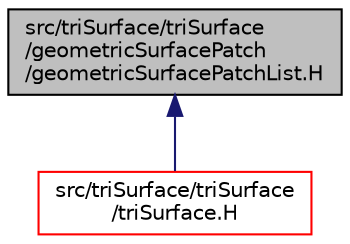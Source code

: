 digraph "src/triSurface/triSurface/geometricSurfacePatch/geometricSurfacePatchList.H"
{
  bgcolor="transparent";
  edge [fontname="Helvetica",fontsize="10",labelfontname="Helvetica",labelfontsize="10"];
  node [fontname="Helvetica",fontsize="10",shape=record];
  Node1 [label="src/triSurface/triSurface\l/geometricSurfacePatch\l/geometricSurfacePatchList.H",height=0.2,width=0.4,color="black", fillcolor="grey75", style="filled", fontcolor="black"];
  Node1 -> Node2 [dir="back",color="midnightblue",fontsize="10",style="solid",fontname="Helvetica"];
  Node2 [label="src/triSurface/triSurface\l/triSurface.H",height=0.2,width=0.4,color="red",URL="$a10647.html"];
}
